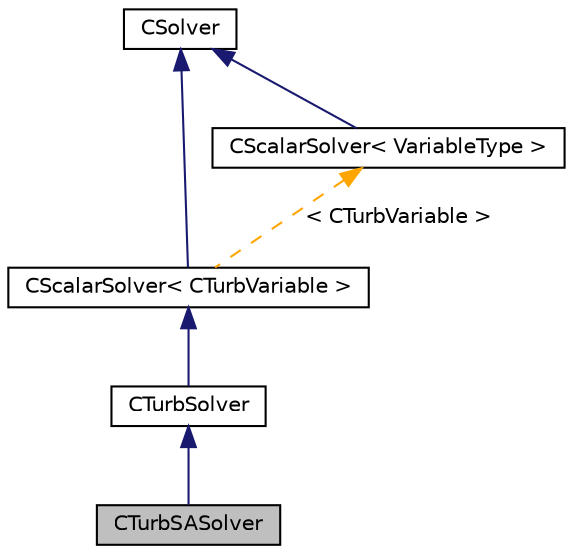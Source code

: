 digraph "CTurbSASolver"
{
 // LATEX_PDF_SIZE
  edge [fontname="Helvetica",fontsize="10",labelfontname="Helvetica",labelfontsize="10"];
  node [fontname="Helvetica",fontsize="10",shape=record];
  Node1 [label="CTurbSASolver",height=0.2,width=0.4,color="black", fillcolor="grey75", style="filled", fontcolor="black",tooltip="Main class for defining the turbulence model solver."];
  Node2 -> Node1 [dir="back",color="midnightblue",fontsize="10",style="solid",fontname="Helvetica"];
  Node2 [label="CTurbSolver",height=0.2,width=0.4,color="black", fillcolor="white", style="filled",URL="$classCTurbSolver.html",tooltip="Main class for defining the turbulence model solver."];
  Node3 -> Node2 [dir="back",color="midnightblue",fontsize="10",style="solid",fontname="Helvetica"];
  Node3 [label="CScalarSolver\< CTurbVariable \>",height=0.2,width=0.4,color="black", fillcolor="white", style="filled",URL="$classCScalarSolver.html",tooltip=" "];
  Node4 -> Node3 [dir="back",color="midnightblue",fontsize="10",style="solid",fontname="Helvetica"];
  Node4 [label="CSolver",height=0.2,width=0.4,color="black", fillcolor="white", style="filled",URL="$classCSolver.html",tooltip=" "];
  Node5 -> Node3 [dir="back",color="orange",fontsize="10",style="dashed",label=" \< CTurbVariable \>" ,fontname="Helvetica"];
  Node5 [label="CScalarSolver\< VariableType \>",height=0.2,width=0.4,color="black", fillcolor="white", style="filled",URL="$classCScalarSolver.html",tooltip="Main class for defining a scalar solver."];
  Node4 -> Node5 [dir="back",color="midnightblue",fontsize="10",style="solid",fontname="Helvetica"];
}
